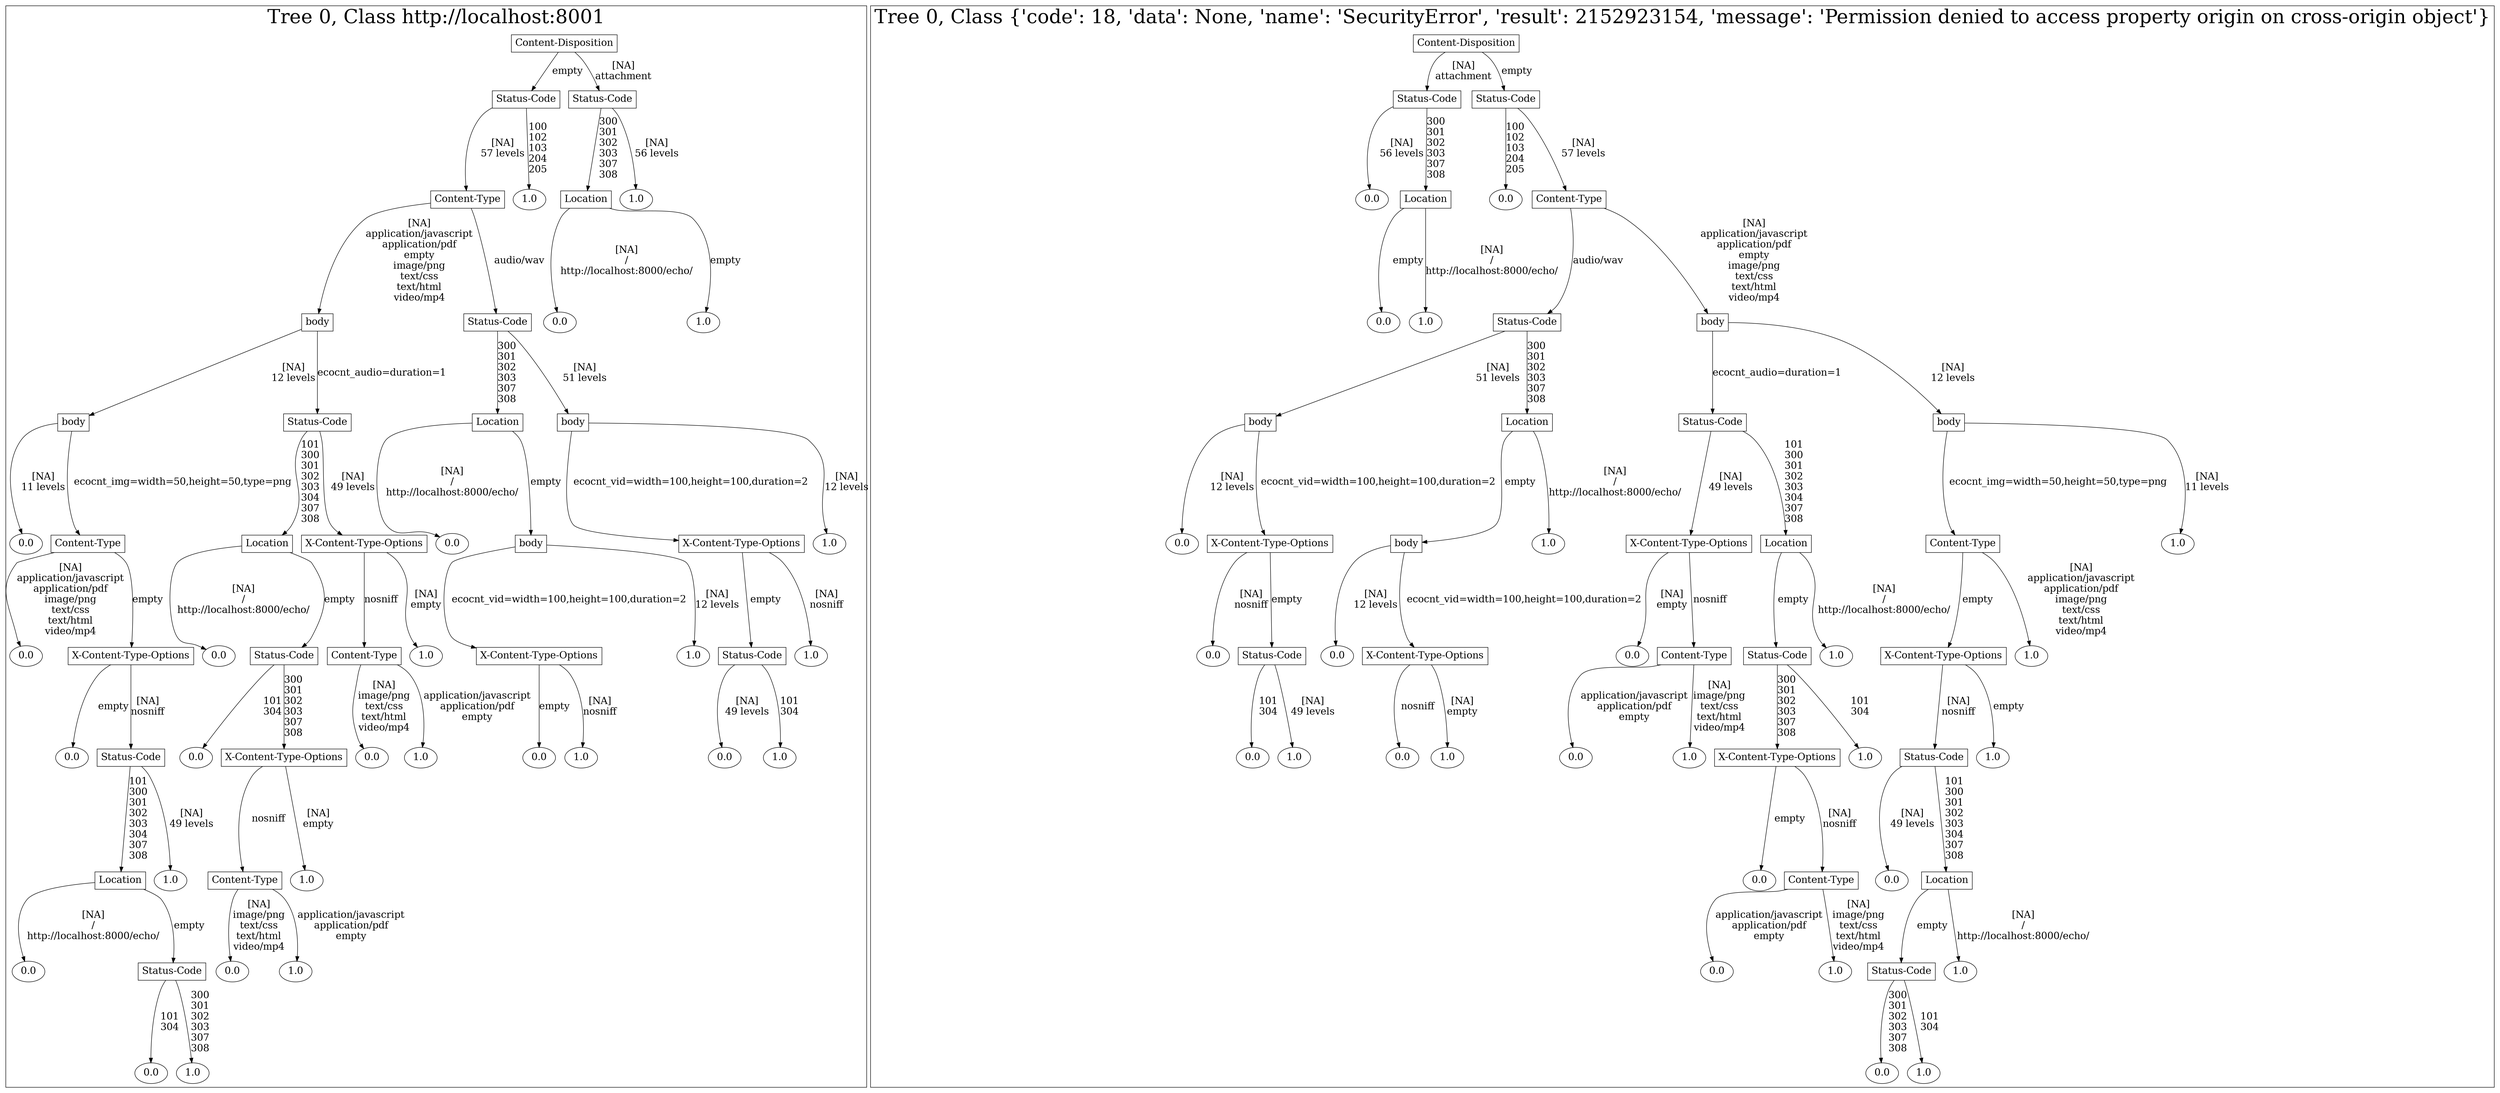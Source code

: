 /*
Generated by:
    http://https://github.com/h2oai/h2o-3/tree/master/h2o-genmodel/src/main/java/hex/genmodel/tools/PrintMojo.java
*/

/*
On a mac:

$ brew install graphviz
$ dot -Tpng file.gv -o file.png
$ open file.png
*/

digraph G {

subgraph cluster_0 {
/* Nodes */

/* Level 0 */
{
"SG_0_Node_0" [shape=box, fontsize=20, label="Content-Disposition"]
}

/* Level 1 */
{
"SG_0_Node_1" [shape=box, fontsize=20, label="Status-Code"]
"SG_0_Node_2" [shape=box, fontsize=20, label="Status-Code"]
}

/* Level 2 */
{
"SG_0_Node_3" [shape=box, fontsize=20, label="Content-Type"]
"SG_0_Node_26" [fontsize=20, label="1.0"]
"SG_0_Node_4" [shape=box, fontsize=20, label="Location"]
"SG_0_Node_27" [fontsize=20, label="1.0"]
}

/* Level 3 */
{
"SG_0_Node_5" [shape=box, fontsize=20, label="body"]
"SG_0_Node_6" [shape=box, fontsize=20, label="Status-Code"]
"SG_0_Node_28" [fontsize=20, label="0.0"]
"SG_0_Node_29" [fontsize=20, label="1.0"]
}

/* Level 4 */
{
"SG_0_Node_7" [shape=box, fontsize=20, label="body"]
"SG_0_Node_8" [shape=box, fontsize=20, label="Status-Code"]
"SG_0_Node_9" [shape=box, fontsize=20, label="Location"]
"SG_0_Node_10" [shape=box, fontsize=20, label="body"]
}

/* Level 5 */
{
"SG_0_Node_30" [fontsize=20, label="0.0"]
"SG_0_Node_11" [shape=box, fontsize=20, label="Content-Type"]
"SG_0_Node_12" [shape=box, fontsize=20, label="Location"]
"SG_0_Node_13" [shape=box, fontsize=20, label="X-Content-Type-Options"]
"SG_0_Node_31" [fontsize=20, label="0.0"]
"SG_0_Node_14" [shape=box, fontsize=20, label="body"]
"SG_0_Node_15" [shape=box, fontsize=20, label="X-Content-Type-Options"]
"SG_0_Node_32" [fontsize=20, label="1.0"]
}

/* Level 6 */
{
"SG_0_Node_33" [fontsize=20, label="0.0"]
"SG_0_Node_16" [shape=box, fontsize=20, label="X-Content-Type-Options"]
"SG_0_Node_34" [fontsize=20, label="0.0"]
"SG_0_Node_17" [shape=box, fontsize=20, label="Status-Code"]
"SG_0_Node_18" [shape=box, fontsize=20, label="Content-Type"]
"SG_0_Node_35" [fontsize=20, label="1.0"]
"SG_0_Node_19" [shape=box, fontsize=20, label="X-Content-Type-Options"]
"SG_0_Node_36" [fontsize=20, label="1.0"]
"SG_0_Node_20" [shape=box, fontsize=20, label="Status-Code"]
"SG_0_Node_37" [fontsize=20, label="1.0"]
}

/* Level 7 */
{
"SG_0_Node_38" [fontsize=20, label="0.0"]
"SG_0_Node_21" [shape=box, fontsize=20, label="Status-Code"]
"SG_0_Node_39" [fontsize=20, label="0.0"]
"SG_0_Node_22" [shape=box, fontsize=20, label="X-Content-Type-Options"]
"SG_0_Node_40" [fontsize=20, label="0.0"]
"SG_0_Node_41" [fontsize=20, label="1.0"]
"SG_0_Node_42" [fontsize=20, label="0.0"]
"SG_0_Node_43" [fontsize=20, label="1.0"]
"SG_0_Node_44" [fontsize=20, label="0.0"]
"SG_0_Node_45" [fontsize=20, label="1.0"]
}

/* Level 8 */
{
"SG_0_Node_23" [shape=box, fontsize=20, label="Location"]
"SG_0_Node_46" [fontsize=20, label="1.0"]
"SG_0_Node_24" [shape=box, fontsize=20, label="Content-Type"]
"SG_0_Node_47" [fontsize=20, label="1.0"]
}

/* Level 9 */
{
"SG_0_Node_48" [fontsize=20, label="0.0"]
"SG_0_Node_25" [shape=box, fontsize=20, label="Status-Code"]
"SG_0_Node_49" [fontsize=20, label="0.0"]
"SG_0_Node_50" [fontsize=20, label="1.0"]
}

/* Level 10 */
{
"SG_0_Node_51" [fontsize=20, label="0.0"]
"SG_0_Node_52" [fontsize=20, label="1.0"]
}

/* Edges */
"SG_0_Node_0" -> "SG_0_Node_1" [fontsize=20, label="empty
"]
"SG_0_Node_0" -> "SG_0_Node_2" [fontsize=20, label="[NA]
attachment
"]
"SG_0_Node_2" -> "SG_0_Node_4" [fontsize=20, label="300
301
302
303
307
308
"]
"SG_0_Node_2" -> "SG_0_Node_27" [fontsize=20, label="[NA]
56 levels
"]
"SG_0_Node_4" -> "SG_0_Node_28" [fontsize=20, label="[NA]
/
http://localhost:8000/echo/
"]
"SG_0_Node_4" -> "SG_0_Node_29" [fontsize=20, label="empty
"]
"SG_0_Node_1" -> "SG_0_Node_3" [fontsize=20, label="[NA]
57 levels
"]
"SG_0_Node_1" -> "SG_0_Node_26" [fontsize=20, label="100
102
103
204
205
"]
"SG_0_Node_3" -> "SG_0_Node_5" [fontsize=20, label="[NA]
application/javascript
application/pdf
empty
image/png
text/css
text/html
video/mp4
"]
"SG_0_Node_3" -> "SG_0_Node_6" [fontsize=20, label="audio/wav
"]
"SG_0_Node_6" -> "SG_0_Node_9" [fontsize=20, label="300
301
302
303
307
308
"]
"SG_0_Node_6" -> "SG_0_Node_10" [fontsize=20, label="[NA]
51 levels
"]
"SG_0_Node_10" -> "SG_0_Node_15" [fontsize=20, label="ecocnt_vid=width=100,height=100,duration=2
"]
"SG_0_Node_10" -> "SG_0_Node_32" [fontsize=20, label="[NA]
12 levels
"]
"SG_0_Node_15" -> "SG_0_Node_20" [fontsize=20, label="empty
"]
"SG_0_Node_15" -> "SG_0_Node_37" [fontsize=20, label="[NA]
nosniff
"]
"SG_0_Node_20" -> "SG_0_Node_44" [fontsize=20, label="[NA]
49 levels
"]
"SG_0_Node_20" -> "SG_0_Node_45" [fontsize=20, label="101
304
"]
"SG_0_Node_9" -> "SG_0_Node_31" [fontsize=20, label="[NA]
/
http://localhost:8000/echo/
"]
"SG_0_Node_9" -> "SG_0_Node_14" [fontsize=20, label="empty
"]
"SG_0_Node_14" -> "SG_0_Node_19" [fontsize=20, label="ecocnt_vid=width=100,height=100,duration=2
"]
"SG_0_Node_14" -> "SG_0_Node_36" [fontsize=20, label="[NA]
12 levels
"]
"SG_0_Node_19" -> "SG_0_Node_42" [fontsize=20, label="empty
"]
"SG_0_Node_19" -> "SG_0_Node_43" [fontsize=20, label="[NA]
nosniff
"]
"SG_0_Node_5" -> "SG_0_Node_7" [fontsize=20, label="[NA]
12 levels
"]
"SG_0_Node_5" -> "SG_0_Node_8" [fontsize=20, label="ecocnt_audio=duration=1
"]
"SG_0_Node_8" -> "SG_0_Node_12" [fontsize=20, label="101
300
301
302
303
304
307
308
"]
"SG_0_Node_8" -> "SG_0_Node_13" [fontsize=20, label="[NA]
49 levels
"]
"SG_0_Node_13" -> "SG_0_Node_18" [fontsize=20, label="nosniff
"]
"SG_0_Node_13" -> "SG_0_Node_35" [fontsize=20, label="[NA]
empty
"]
"SG_0_Node_18" -> "SG_0_Node_40" [fontsize=20, label="[NA]
image/png
text/css
text/html
video/mp4
"]
"SG_0_Node_18" -> "SG_0_Node_41" [fontsize=20, label="application/javascript
application/pdf
empty
"]
"SG_0_Node_12" -> "SG_0_Node_34" [fontsize=20, label="[NA]
/
http://localhost:8000/echo/
"]
"SG_0_Node_12" -> "SG_0_Node_17" [fontsize=20, label="empty
"]
"SG_0_Node_17" -> "SG_0_Node_39" [fontsize=20, label="101
304
"]
"SG_0_Node_17" -> "SG_0_Node_22" [fontsize=20, label="300
301
302
303
307
308
"]
"SG_0_Node_22" -> "SG_0_Node_24" [fontsize=20, label="nosniff
"]
"SG_0_Node_22" -> "SG_0_Node_47" [fontsize=20, label="[NA]
empty
"]
"SG_0_Node_24" -> "SG_0_Node_49" [fontsize=20, label="[NA]
image/png
text/css
text/html
video/mp4
"]
"SG_0_Node_24" -> "SG_0_Node_50" [fontsize=20, label="application/javascript
application/pdf
empty
"]
"SG_0_Node_7" -> "SG_0_Node_30" [fontsize=20, label="[NA]
11 levels
"]
"SG_0_Node_7" -> "SG_0_Node_11" [fontsize=20, label="ecocnt_img=width=50,height=50,type=png
"]
"SG_0_Node_11" -> "SG_0_Node_33" [fontsize=20, label="[NA]
application/javascript
application/pdf
image/png
text/css
text/html
video/mp4
"]
"SG_0_Node_11" -> "SG_0_Node_16" [fontsize=20, label="empty
"]
"SG_0_Node_16" -> "SG_0_Node_38" [fontsize=20, label="empty
"]
"SG_0_Node_16" -> "SG_0_Node_21" [fontsize=20, label="[NA]
nosniff
"]
"SG_0_Node_21" -> "SG_0_Node_23" [fontsize=20, label="101
300
301
302
303
304
307
308
"]
"SG_0_Node_21" -> "SG_0_Node_46" [fontsize=20, label="[NA]
49 levels
"]
"SG_0_Node_23" -> "SG_0_Node_48" [fontsize=20, label="[NA]
/
http://localhost:8000/echo/
"]
"SG_0_Node_23" -> "SG_0_Node_25" [fontsize=20, label="empty
"]
"SG_0_Node_25" -> "SG_0_Node_51" [fontsize=20, label="101
304
"]
"SG_0_Node_25" -> "SG_0_Node_52" [fontsize=20, label="300
301
302
303
307
308
"]

fontsize=40
label="Tree 0, Class http://localhost:8001"
}

subgraph cluster_1 {
/* Nodes */

/* Level 0 */
{
"SG_1_Node_0" [shape=box, fontsize=20, label="Content-Disposition"]
}

/* Level 1 */
{
"SG_1_Node_1" [shape=box, fontsize=20, label="Status-Code"]
"SG_1_Node_2" [shape=box, fontsize=20, label="Status-Code"]
}

/* Level 2 */
{
"SG_1_Node_26" [fontsize=20, label="0.0"]
"SG_1_Node_3" [shape=box, fontsize=20, label="Location"]
"SG_1_Node_27" [fontsize=20, label="0.0"]
"SG_1_Node_4" [shape=box, fontsize=20, label="Content-Type"]
}

/* Level 3 */
{
"SG_1_Node_28" [fontsize=20, label="0.0"]
"SG_1_Node_29" [fontsize=20, label="1.0"]
"SG_1_Node_5" [shape=box, fontsize=20, label="Status-Code"]
"SG_1_Node_6" [shape=box, fontsize=20, label="body"]
}

/* Level 4 */
{
"SG_1_Node_7" [shape=box, fontsize=20, label="body"]
"SG_1_Node_8" [shape=box, fontsize=20, label="Location"]
"SG_1_Node_9" [shape=box, fontsize=20, label="Status-Code"]
"SG_1_Node_10" [shape=box, fontsize=20, label="body"]
}

/* Level 5 */
{
"SG_1_Node_30" [fontsize=20, label="0.0"]
"SG_1_Node_11" [shape=box, fontsize=20, label="X-Content-Type-Options"]
"SG_1_Node_12" [shape=box, fontsize=20, label="body"]
"SG_1_Node_31" [fontsize=20, label="1.0"]
"SG_1_Node_13" [shape=box, fontsize=20, label="X-Content-Type-Options"]
"SG_1_Node_14" [shape=box, fontsize=20, label="Location"]
"SG_1_Node_15" [shape=box, fontsize=20, label="Content-Type"]
"SG_1_Node_32" [fontsize=20, label="1.0"]
}

/* Level 6 */
{
"SG_1_Node_33" [fontsize=20, label="0.0"]
"SG_1_Node_16" [shape=box, fontsize=20, label="Status-Code"]
"SG_1_Node_34" [fontsize=20, label="0.0"]
"SG_1_Node_17" [shape=box, fontsize=20, label="X-Content-Type-Options"]
"SG_1_Node_35" [fontsize=20, label="0.0"]
"SG_1_Node_18" [shape=box, fontsize=20, label="Content-Type"]
"SG_1_Node_19" [shape=box, fontsize=20, label="Status-Code"]
"SG_1_Node_36" [fontsize=20, label="1.0"]
"SG_1_Node_20" [shape=box, fontsize=20, label="X-Content-Type-Options"]
"SG_1_Node_37" [fontsize=20, label="1.0"]
}

/* Level 7 */
{
"SG_1_Node_38" [fontsize=20, label="0.0"]
"SG_1_Node_39" [fontsize=20, label="1.0"]
"SG_1_Node_40" [fontsize=20, label="0.0"]
"SG_1_Node_41" [fontsize=20, label="1.0"]
"SG_1_Node_42" [fontsize=20, label="0.0"]
"SG_1_Node_43" [fontsize=20, label="1.0"]
"SG_1_Node_21" [shape=box, fontsize=20, label="X-Content-Type-Options"]
"SG_1_Node_44" [fontsize=20, label="1.0"]
"SG_1_Node_22" [shape=box, fontsize=20, label="Status-Code"]
"SG_1_Node_45" [fontsize=20, label="1.0"]
}

/* Level 8 */
{
"SG_1_Node_46" [fontsize=20, label="0.0"]
"SG_1_Node_23" [shape=box, fontsize=20, label="Content-Type"]
"SG_1_Node_47" [fontsize=20, label="0.0"]
"SG_1_Node_24" [shape=box, fontsize=20, label="Location"]
}

/* Level 9 */
{
"SG_1_Node_48" [fontsize=20, label="0.0"]
"SG_1_Node_49" [fontsize=20, label="1.0"]
"SG_1_Node_25" [shape=box, fontsize=20, label="Status-Code"]
"SG_1_Node_50" [fontsize=20, label="1.0"]
}

/* Level 10 */
{
"SG_1_Node_51" [fontsize=20, label="0.0"]
"SG_1_Node_52" [fontsize=20, label="1.0"]
}

/* Edges */
"SG_1_Node_0" -> "SG_1_Node_1" [fontsize=20, label="[NA]
attachment
"]
"SG_1_Node_0" -> "SG_1_Node_2" [fontsize=20, label="empty
"]
"SG_1_Node_2" -> "SG_1_Node_27" [fontsize=20, label="100
102
103
204
205
"]
"SG_1_Node_2" -> "SG_1_Node_4" [fontsize=20, label="[NA]
57 levels
"]
"SG_1_Node_4" -> "SG_1_Node_5" [fontsize=20, label="audio/wav
"]
"SG_1_Node_4" -> "SG_1_Node_6" [fontsize=20, label="[NA]
application/javascript
application/pdf
empty
image/png
text/css
text/html
video/mp4
"]
"SG_1_Node_6" -> "SG_1_Node_9" [fontsize=20, label="ecocnt_audio=duration=1
"]
"SG_1_Node_6" -> "SG_1_Node_10" [fontsize=20, label="[NA]
12 levels
"]
"SG_1_Node_10" -> "SG_1_Node_15" [fontsize=20, label="ecocnt_img=width=50,height=50,type=png
"]
"SG_1_Node_10" -> "SG_1_Node_32" [fontsize=20, label="[NA]
11 levels
"]
"SG_1_Node_15" -> "SG_1_Node_20" [fontsize=20, label="empty
"]
"SG_1_Node_15" -> "SG_1_Node_37" [fontsize=20, label="[NA]
application/javascript
application/pdf
image/png
text/css
text/html
video/mp4
"]
"SG_1_Node_20" -> "SG_1_Node_22" [fontsize=20, label="[NA]
nosniff
"]
"SG_1_Node_20" -> "SG_1_Node_45" [fontsize=20, label="empty
"]
"SG_1_Node_22" -> "SG_1_Node_47" [fontsize=20, label="[NA]
49 levels
"]
"SG_1_Node_22" -> "SG_1_Node_24" [fontsize=20, label="101
300
301
302
303
304
307
308
"]
"SG_1_Node_24" -> "SG_1_Node_25" [fontsize=20, label="empty
"]
"SG_1_Node_24" -> "SG_1_Node_50" [fontsize=20, label="[NA]
/
http://localhost:8000/echo/
"]
"SG_1_Node_25" -> "SG_1_Node_51" [fontsize=20, label="300
301
302
303
307
308
"]
"SG_1_Node_25" -> "SG_1_Node_52" [fontsize=20, label="101
304
"]
"SG_1_Node_9" -> "SG_1_Node_13" [fontsize=20, label="[NA]
49 levels
"]
"SG_1_Node_9" -> "SG_1_Node_14" [fontsize=20, label="101
300
301
302
303
304
307
308
"]
"SG_1_Node_14" -> "SG_1_Node_19" [fontsize=20, label="empty
"]
"SG_1_Node_14" -> "SG_1_Node_36" [fontsize=20, label="[NA]
/
http://localhost:8000/echo/
"]
"SG_1_Node_19" -> "SG_1_Node_21" [fontsize=20, label="300
301
302
303
307
308
"]
"SG_1_Node_19" -> "SG_1_Node_44" [fontsize=20, label="101
304
"]
"SG_1_Node_21" -> "SG_1_Node_46" [fontsize=20, label="empty
"]
"SG_1_Node_21" -> "SG_1_Node_23" [fontsize=20, label="[NA]
nosniff
"]
"SG_1_Node_23" -> "SG_1_Node_48" [fontsize=20, label="application/javascript
application/pdf
empty
"]
"SG_1_Node_23" -> "SG_1_Node_49" [fontsize=20, label="[NA]
image/png
text/css
text/html
video/mp4
"]
"SG_1_Node_13" -> "SG_1_Node_35" [fontsize=20, label="[NA]
empty
"]
"SG_1_Node_13" -> "SG_1_Node_18" [fontsize=20, label="nosniff
"]
"SG_1_Node_18" -> "SG_1_Node_42" [fontsize=20, label="application/javascript
application/pdf
empty
"]
"SG_1_Node_18" -> "SG_1_Node_43" [fontsize=20, label="[NA]
image/png
text/css
text/html
video/mp4
"]
"SG_1_Node_5" -> "SG_1_Node_7" [fontsize=20, label="[NA]
51 levels
"]
"SG_1_Node_5" -> "SG_1_Node_8" [fontsize=20, label="300
301
302
303
307
308
"]
"SG_1_Node_8" -> "SG_1_Node_12" [fontsize=20, label="empty
"]
"SG_1_Node_8" -> "SG_1_Node_31" [fontsize=20, label="[NA]
/
http://localhost:8000/echo/
"]
"SG_1_Node_12" -> "SG_1_Node_34" [fontsize=20, label="[NA]
12 levels
"]
"SG_1_Node_12" -> "SG_1_Node_17" [fontsize=20, label="ecocnt_vid=width=100,height=100,duration=2
"]
"SG_1_Node_17" -> "SG_1_Node_40" [fontsize=20, label="nosniff
"]
"SG_1_Node_17" -> "SG_1_Node_41" [fontsize=20, label="[NA]
empty
"]
"SG_1_Node_7" -> "SG_1_Node_30" [fontsize=20, label="[NA]
12 levels
"]
"SG_1_Node_7" -> "SG_1_Node_11" [fontsize=20, label="ecocnt_vid=width=100,height=100,duration=2
"]
"SG_1_Node_11" -> "SG_1_Node_33" [fontsize=20, label="[NA]
nosniff
"]
"SG_1_Node_11" -> "SG_1_Node_16" [fontsize=20, label="empty
"]
"SG_1_Node_16" -> "SG_1_Node_38" [fontsize=20, label="101
304
"]
"SG_1_Node_16" -> "SG_1_Node_39" [fontsize=20, label="[NA]
49 levels
"]
"SG_1_Node_1" -> "SG_1_Node_26" [fontsize=20, label="[NA]
56 levels
"]
"SG_1_Node_1" -> "SG_1_Node_3" [fontsize=20, label="300
301
302
303
307
308
"]
"SG_1_Node_3" -> "SG_1_Node_28" [fontsize=20, label="empty
"]
"SG_1_Node_3" -> "SG_1_Node_29" [fontsize=20, label="[NA]
/
http://localhost:8000/echo/
"]

fontsize=40
label="Tree 0, Class {'code': 18, 'data': None, 'name': 'SecurityError', 'result': 2152923154, 'message': 'Permission denied to access property origin on cross-origin object'}"
}

}

